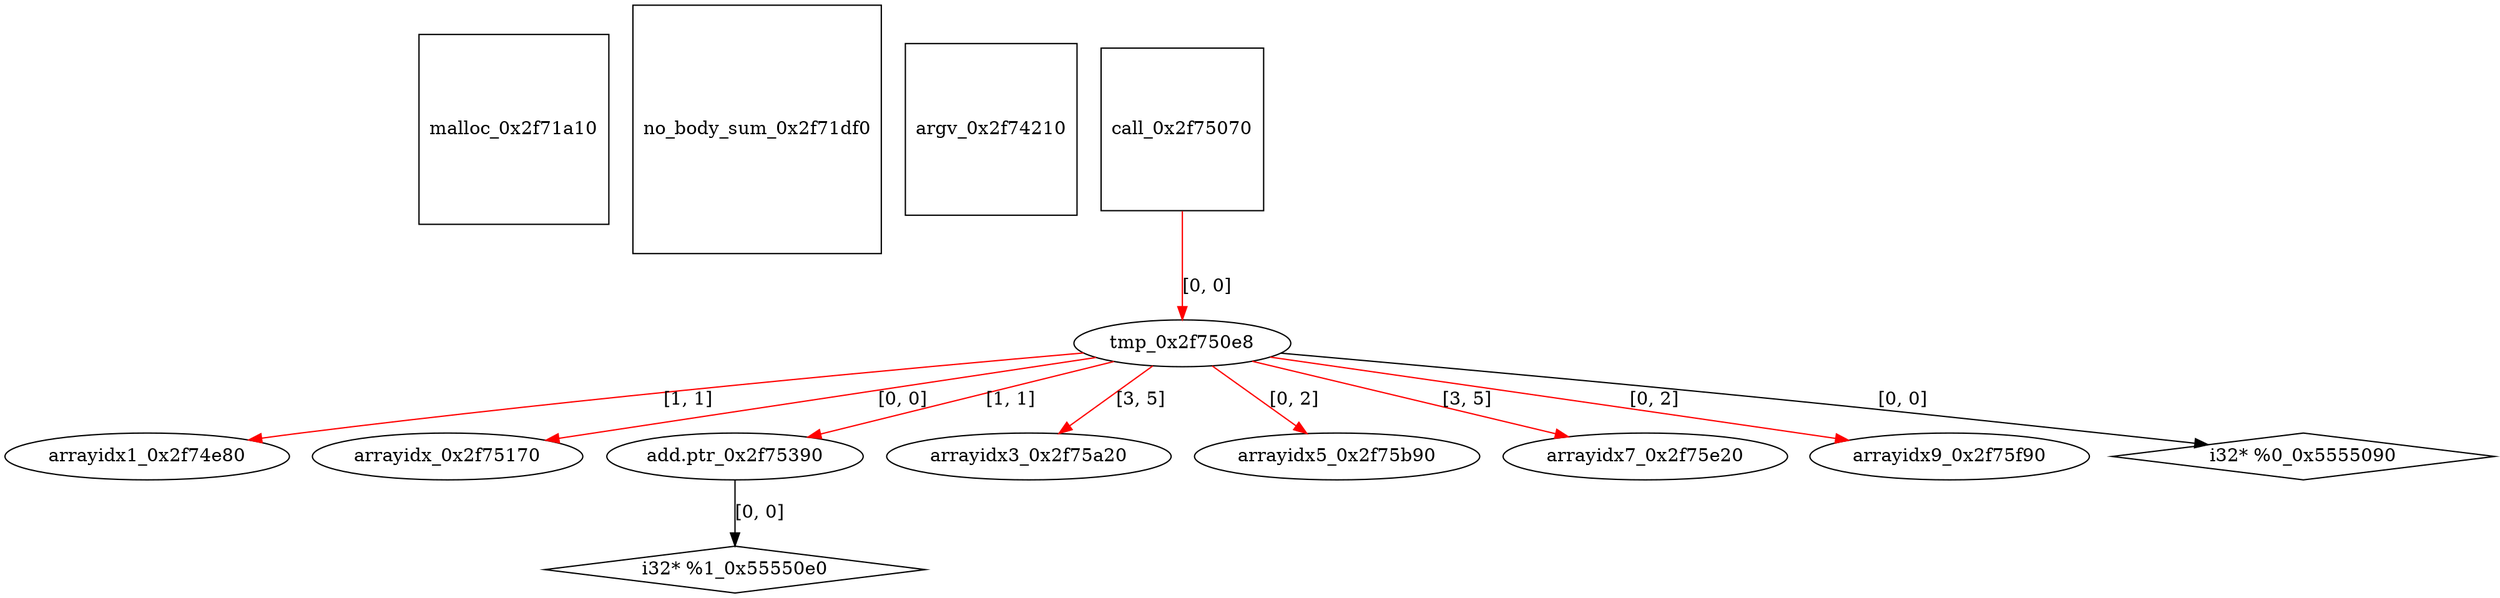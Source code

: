 digraph grafico {
"malloc_0x2f71a10" [shape=square];
"no_body_sum_0x2f71df0" [shape=square];
"argv_0x2f74210" [shape=square];
"arrayidx1_0x2f74e80" [shape=ellipse];
"tmp_0x2f750e8" -> "arrayidx1_0x2f74e80" [label="[1, 1]",color=red];
"call_0x2f75070" [shape=square];
"tmp_0x2f750e8" [shape=ellipse];
"call_0x2f75070" -> "tmp_0x2f750e8" [label="[0, 0]",color=red];
"arrayidx_0x2f75170" [shape=ellipse];
"tmp_0x2f750e8" -> "arrayidx_0x2f75170" [label="[0, 0]",color=red];
"add.ptr_0x2f75390" [shape=ellipse];
"tmp_0x2f750e8" -> "add.ptr_0x2f75390" [label="[1, 1]",color=red];
"arrayidx3_0x2f75a20" [shape=ellipse];
"tmp_0x2f750e8" -> "arrayidx3_0x2f75a20" [label="[3, 5]",color=red];
"arrayidx5_0x2f75b90" [shape=ellipse];
"tmp_0x2f750e8" -> "arrayidx5_0x2f75b90" [label="[0, 2]",color=red];
"arrayidx7_0x2f75e20" [shape=ellipse];
"tmp_0x2f750e8" -> "arrayidx7_0x2f75e20" [label="[3, 5]",color=red];
"arrayidx9_0x2f75f90" [shape=ellipse];
"tmp_0x2f750e8" -> "arrayidx9_0x2f75f90" [label="[0, 2]",color=red];
"i32* %0_0x5555090" [shape=diamond];
"tmp_0x2f750e8" -> "i32* %0_0x5555090" [label="[0, 0]"];
"i32* %1_0x55550e0" [shape=diamond];
"add.ptr_0x2f75390" -> "i32* %1_0x55550e0" [label="[0, 0]"];
}
